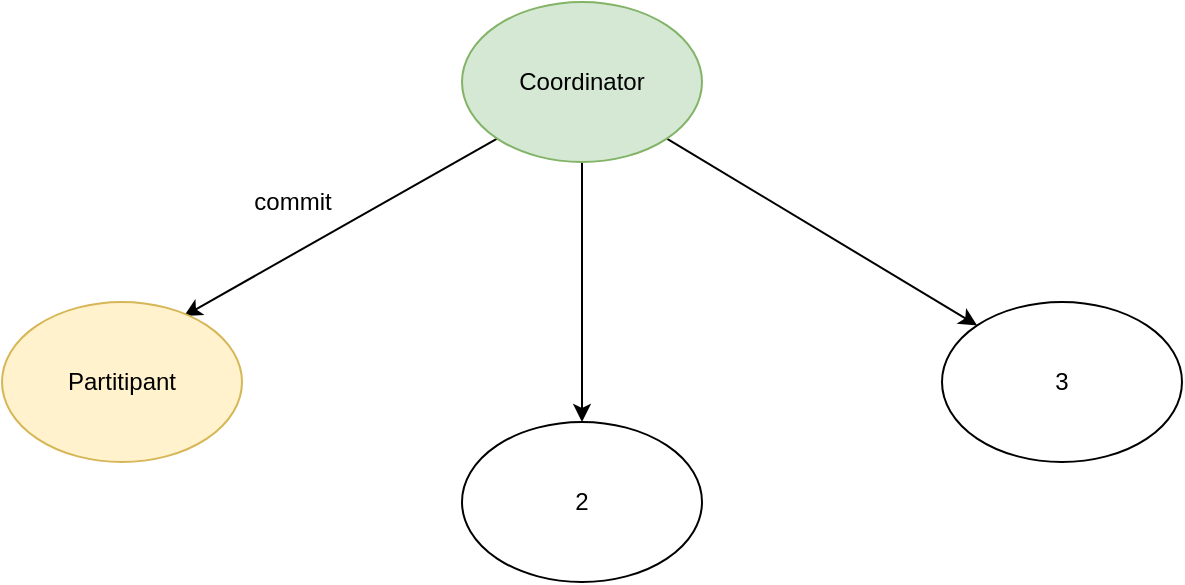 <mxfile version="13.9.9" type="device"><diagram id="DhUj5LYL561-HU54nyhL" name="Page-1"><mxGraphModel dx="1386" dy="757" grid="1" gridSize="10" guides="1" tooltips="1" connect="1" arrows="1" fold="1" page="1" pageScale="1" pageWidth="827" pageHeight="1169" math="0" shadow="0"><root><mxCell id="0"/><mxCell id="1" parent="0"/><mxCell id="xfu6Eup-6CDj3USGOPqg-5" style="rounded=0;orthogonalLoop=1;jettySize=auto;html=1;exitX=0;exitY=1;exitDx=0;exitDy=0;entryX=0.758;entryY=0.088;entryDx=0;entryDy=0;entryPerimeter=0;" edge="1" parent="1" source="xfu6Eup-6CDj3USGOPqg-1" target="xfu6Eup-6CDj3USGOPqg-2"><mxGeometry relative="1" as="geometry"/></mxCell><mxCell id="xfu6Eup-6CDj3USGOPqg-6" style="edgeStyle=none;rounded=0;orthogonalLoop=1;jettySize=auto;html=1;exitX=0.5;exitY=1;exitDx=0;exitDy=0;" edge="1" parent="1" source="xfu6Eup-6CDj3USGOPqg-1" target="xfu6Eup-6CDj3USGOPqg-3"><mxGeometry relative="1" as="geometry"/></mxCell><mxCell id="xfu6Eup-6CDj3USGOPqg-7" style="edgeStyle=none;rounded=0;orthogonalLoop=1;jettySize=auto;html=1;exitX=1;exitY=1;exitDx=0;exitDy=0;entryX=0;entryY=0;entryDx=0;entryDy=0;" edge="1" parent="1" source="xfu6Eup-6CDj3USGOPqg-1" target="xfu6Eup-6CDj3USGOPqg-4"><mxGeometry relative="1" as="geometry"/></mxCell><mxCell id="xfu6Eup-6CDj3USGOPqg-1" value="Coordinator" style="ellipse;whiteSpace=wrap;html=1;fillColor=#d5e8d4;strokeColor=#82b366;" vertex="1" parent="1"><mxGeometry x="370" y="250" width="120" height="80" as="geometry"/></mxCell><mxCell id="xfu6Eup-6CDj3USGOPqg-2" value="Partitipant" style="ellipse;whiteSpace=wrap;html=1;fillColor=#fff2cc;strokeColor=#d6b656;" vertex="1" parent="1"><mxGeometry x="140" y="400" width="120" height="80" as="geometry"/></mxCell><mxCell id="xfu6Eup-6CDj3USGOPqg-3" value="2" style="ellipse;whiteSpace=wrap;html=1;" vertex="1" parent="1"><mxGeometry x="370" y="460" width="120" height="80" as="geometry"/></mxCell><mxCell id="xfu6Eup-6CDj3USGOPqg-4" value="3" style="ellipse;whiteSpace=wrap;html=1;" vertex="1" parent="1"><mxGeometry x="610" y="400" width="120" height="80" as="geometry"/></mxCell><mxCell id="xfu6Eup-6CDj3USGOPqg-8" value="commit" style="text;html=1;align=center;verticalAlign=middle;resizable=0;points=[];autosize=1;" vertex="1" parent="1"><mxGeometry x="260" y="340" width="50" height="20" as="geometry"/></mxCell></root></mxGraphModel></diagram></mxfile>